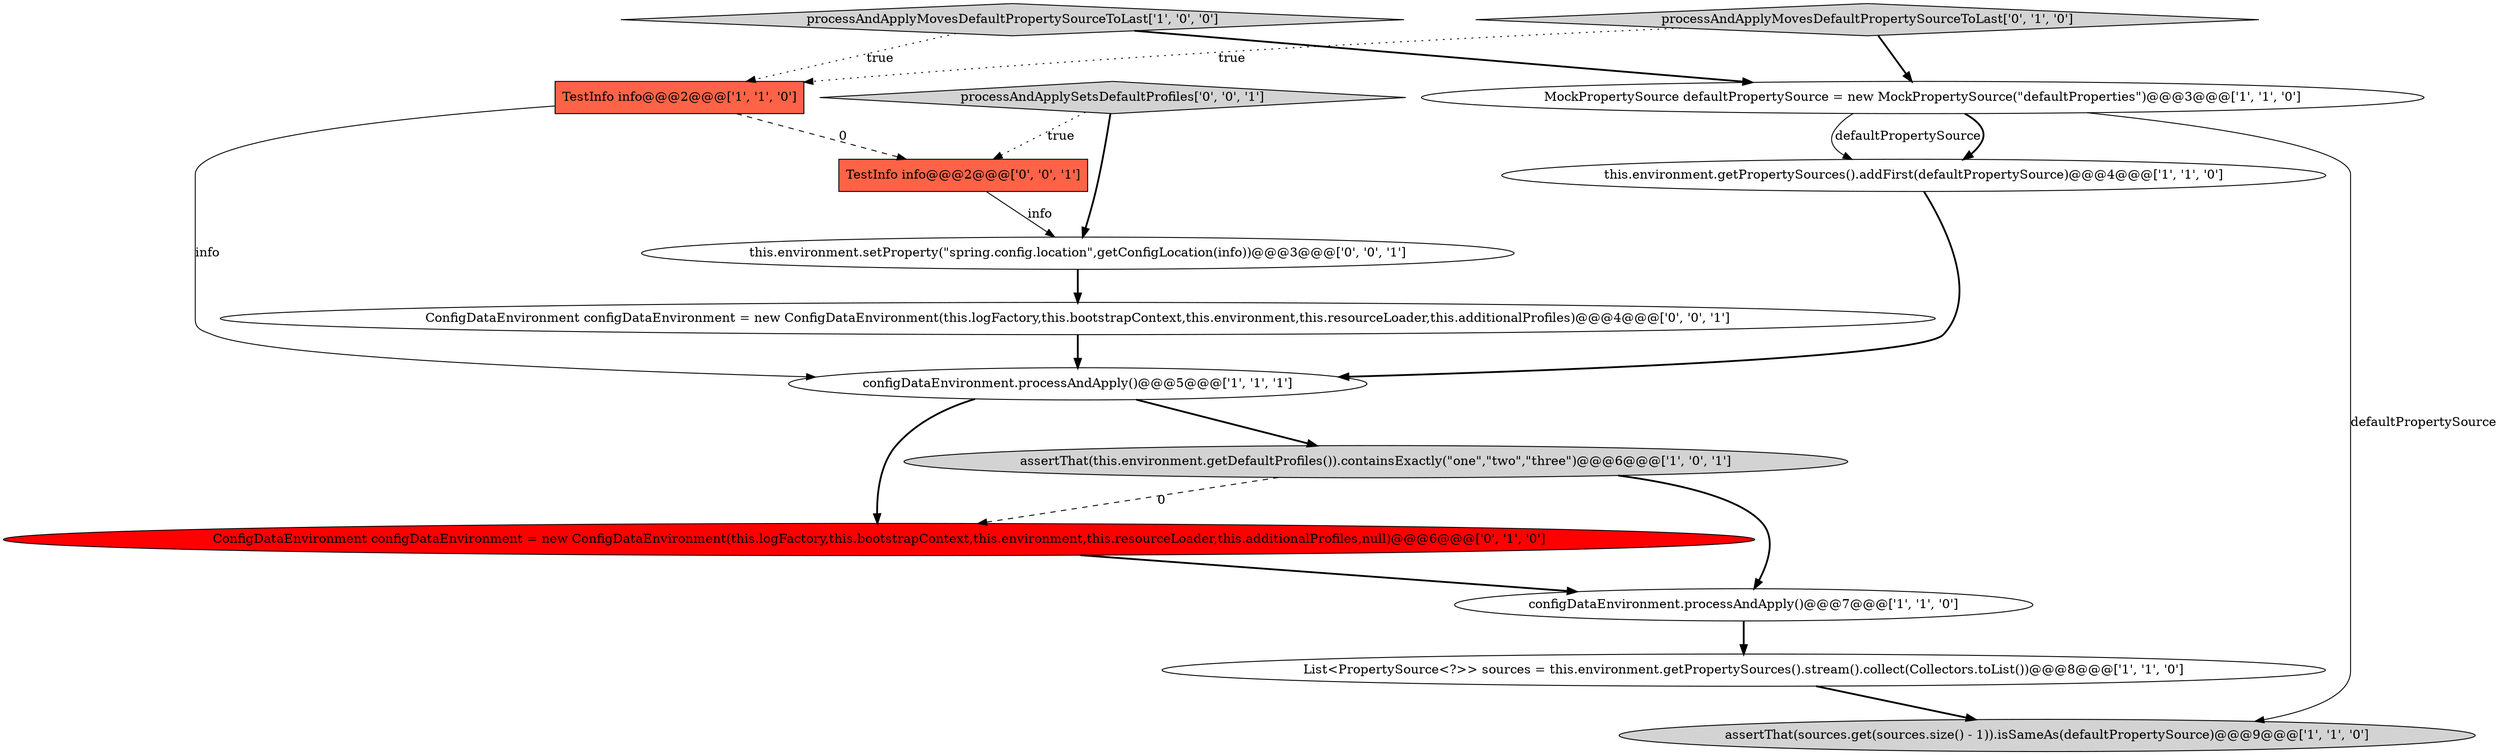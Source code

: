 digraph {
8 [style = filled, label = "configDataEnvironment.processAndApply()@@@7@@@['1', '1', '0']", fillcolor = white, shape = ellipse image = "AAA0AAABBB1BBB"];
10 [style = filled, label = "ConfigDataEnvironment configDataEnvironment = new ConfigDataEnvironment(this.logFactory,this.bootstrapContext,this.environment,this.resourceLoader,this.additionalProfiles,null)@@@6@@@['0', '1', '0']", fillcolor = red, shape = ellipse image = "AAA1AAABBB2BBB"];
12 [style = filled, label = "ConfigDataEnvironment configDataEnvironment = new ConfigDataEnvironment(this.logFactory,this.bootstrapContext,this.environment,this.resourceLoader,this.additionalProfiles)@@@4@@@['0', '0', '1']", fillcolor = white, shape = ellipse image = "AAA0AAABBB3BBB"];
7 [style = filled, label = "MockPropertySource defaultPropertySource = new MockPropertySource(\"defaultProperties\")@@@3@@@['1', '1', '0']", fillcolor = white, shape = ellipse image = "AAA0AAABBB1BBB"];
11 [style = filled, label = "TestInfo info@@@2@@@['0', '0', '1']", fillcolor = tomato, shape = box image = "AAA0AAABBB3BBB"];
3 [style = filled, label = "this.environment.getPropertySources().addFirst(defaultPropertySource)@@@4@@@['1', '1', '0']", fillcolor = white, shape = ellipse image = "AAA0AAABBB1BBB"];
4 [style = filled, label = "configDataEnvironment.processAndApply()@@@5@@@['1', '1', '1']", fillcolor = white, shape = ellipse image = "AAA0AAABBB1BBB"];
1 [style = filled, label = "TestInfo info@@@2@@@['1', '1', '0']", fillcolor = tomato, shape = box image = "AAA0AAABBB1BBB"];
2 [style = filled, label = "assertThat(this.environment.getDefaultProfiles()).containsExactly(\"one\",\"two\",\"three\")@@@6@@@['1', '0', '1']", fillcolor = lightgray, shape = ellipse image = "AAA0AAABBB1BBB"];
14 [style = filled, label = "processAndApplySetsDefaultProfiles['0', '0', '1']", fillcolor = lightgray, shape = diamond image = "AAA0AAABBB3BBB"];
6 [style = filled, label = "processAndApplyMovesDefaultPropertySourceToLast['1', '0', '0']", fillcolor = lightgray, shape = diamond image = "AAA0AAABBB1BBB"];
0 [style = filled, label = "assertThat(sources.get(sources.size() - 1)).isSameAs(defaultPropertySource)@@@9@@@['1', '1', '0']", fillcolor = lightgray, shape = ellipse image = "AAA0AAABBB1BBB"];
9 [style = filled, label = "processAndApplyMovesDefaultPropertySourceToLast['0', '1', '0']", fillcolor = lightgray, shape = diamond image = "AAA0AAABBB2BBB"];
13 [style = filled, label = "this.environment.setProperty(\"spring.config.location\",getConfigLocation(info))@@@3@@@['0', '0', '1']", fillcolor = white, shape = ellipse image = "AAA0AAABBB3BBB"];
5 [style = filled, label = "List<PropertySource<?>> sources = this.environment.getPropertySources().stream().collect(Collectors.toList())@@@8@@@['1', '1', '0']", fillcolor = white, shape = ellipse image = "AAA0AAABBB1BBB"];
4->10 [style = bold, label=""];
7->3 [style = solid, label="defaultPropertySource"];
1->4 [style = solid, label="info"];
11->13 [style = solid, label="info"];
6->1 [style = dotted, label="true"];
4->2 [style = bold, label=""];
9->7 [style = bold, label=""];
3->4 [style = bold, label=""];
7->3 [style = bold, label=""];
2->10 [style = dashed, label="0"];
13->12 [style = bold, label=""];
8->5 [style = bold, label=""];
5->0 [style = bold, label=""];
10->8 [style = bold, label=""];
12->4 [style = bold, label=""];
1->11 [style = dashed, label="0"];
9->1 [style = dotted, label="true"];
14->11 [style = dotted, label="true"];
7->0 [style = solid, label="defaultPropertySource"];
14->13 [style = bold, label=""];
6->7 [style = bold, label=""];
2->8 [style = bold, label=""];
}
